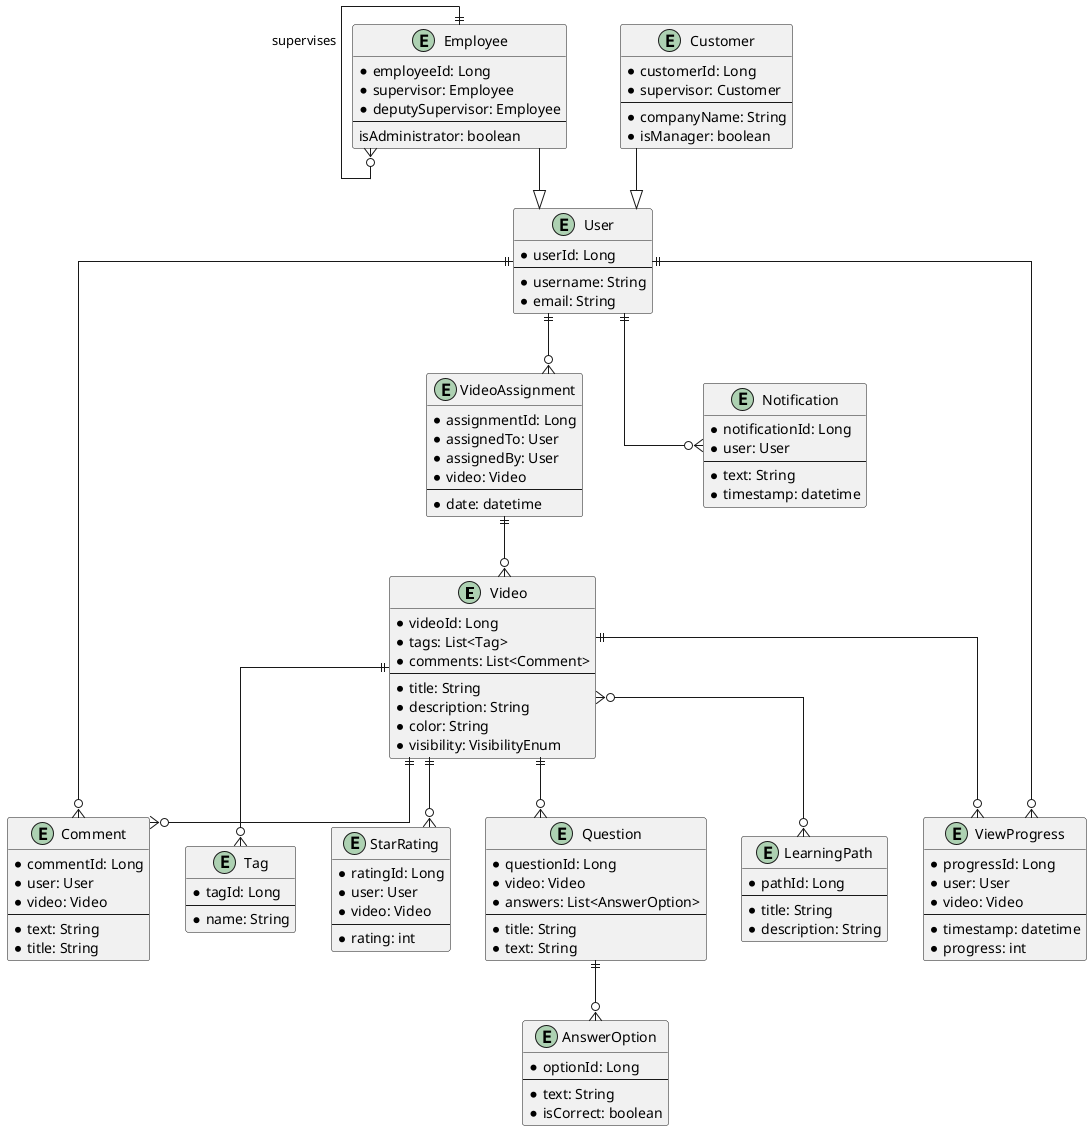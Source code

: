     @startuml
  skinparam linetype ortho

	entity Video {
		* videoId: Long
    * tags: List<Tag>
    * comments: List<Comment>
		--
		* title: String
    * description: String
    * color: String
    * visibility: VisibilityEnum
	}

	entity Tag {
		* tagId: Long
		--
		* name: String
	}

	entity StarRating {
		* ratingId: Long
		* user: User
		* video: Video
		--
		* rating: int
	}

  entity User {
      * userId: Long
      --
      * username: String
      * email: String
  }

	entity Question {
		* questionId: Long
		* video: Video
		* answers: List<AnswerOption>
		--
		* title: String
		* text: String
	}

  entity Employee {
      * employeeId: Long
      * supervisor: Employee
			* deputySupervisor: Employee
      --
			isAdministrator: boolean
  }

  entity Customer {
      * customerId: Long
			* supervisor: Customer
      --
			* companyName: String
			* isManager: boolean
  }

  entity Comment {
      * commentId: Long
      * user: User
      * video: Video
      --
      * text: String
	  	* title: String
  }

  entity AnswerOption {
      * optionId: Long
      --
      * text: String
      * isCorrect: boolean
  }

  entity LearningPath {
      * pathId: Long
      --
      * title: String
      * description: String
  }

  entity VideoAssignment {
      * assignmentId: Long
      * assignedTo: User
      * assignedBy: User
      * video: Video
      --
      * date: datetime
  }

  entity ViewProgress {
      * progressId: Long
      * user: User
      * video: Video
      --
      * timestamp: datetime
      * progress: int
  }

  entity Notification {
      * notificationId: Long
      * user: User
      --
      * text: String
      * timestamp: datetime
  }

/'   entity Request {
      * requestId: Long
      * userId: Long
      * videoId: Long
      --
      * text: String
      * timestamp: datetime
  } '/

  User <|-up- Customer
  User <|-up- Employee
  User ||--o{ VideoAssignment
  VideoAssignment ||--o{ Video

  Employee ||--o{ Employee : supervises
  User ||--o{ Comment
  Video ||--o{ Comment
  Video ||--o{ Question
  Question ||--o{ AnswerOption
  Video ||--o{ Tag
  User ||--o{ ViewProgress
  Video ||--o{ ViewProgress
  User ||--o{ Notification
/'   User ||--o{ Request
  Video ||--o{ Request '/
  Video ||--o{ StarRating

  Video }o--o{ LearningPath

  @enduml
